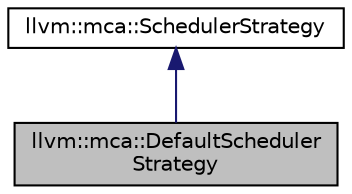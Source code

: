digraph "llvm::mca::DefaultSchedulerStrategy"
{
 // LATEX_PDF_SIZE
  bgcolor="transparent";
  edge [fontname="Helvetica",fontsize="10",labelfontname="Helvetica",labelfontsize="10"];
  node [fontname="Helvetica",fontsize="10",shape="box"];
  Node1 [label="llvm::mca::DefaultScheduler\lStrategy",height=0.2,width=0.4,color="black", fillcolor="grey75", style="filled", fontcolor="black",tooltip="Default instruction selection strategy used by class Scheduler."];
  Node2 -> Node1 [dir="back",color="midnightblue",fontsize="10",style="solid",fontname="Helvetica"];
  Node2 [label="llvm::mca::SchedulerStrategy",height=0.2,width=0.4,color="black",URL="$classllvm_1_1mca_1_1SchedulerStrategy.html",tooltip=" "];
}
